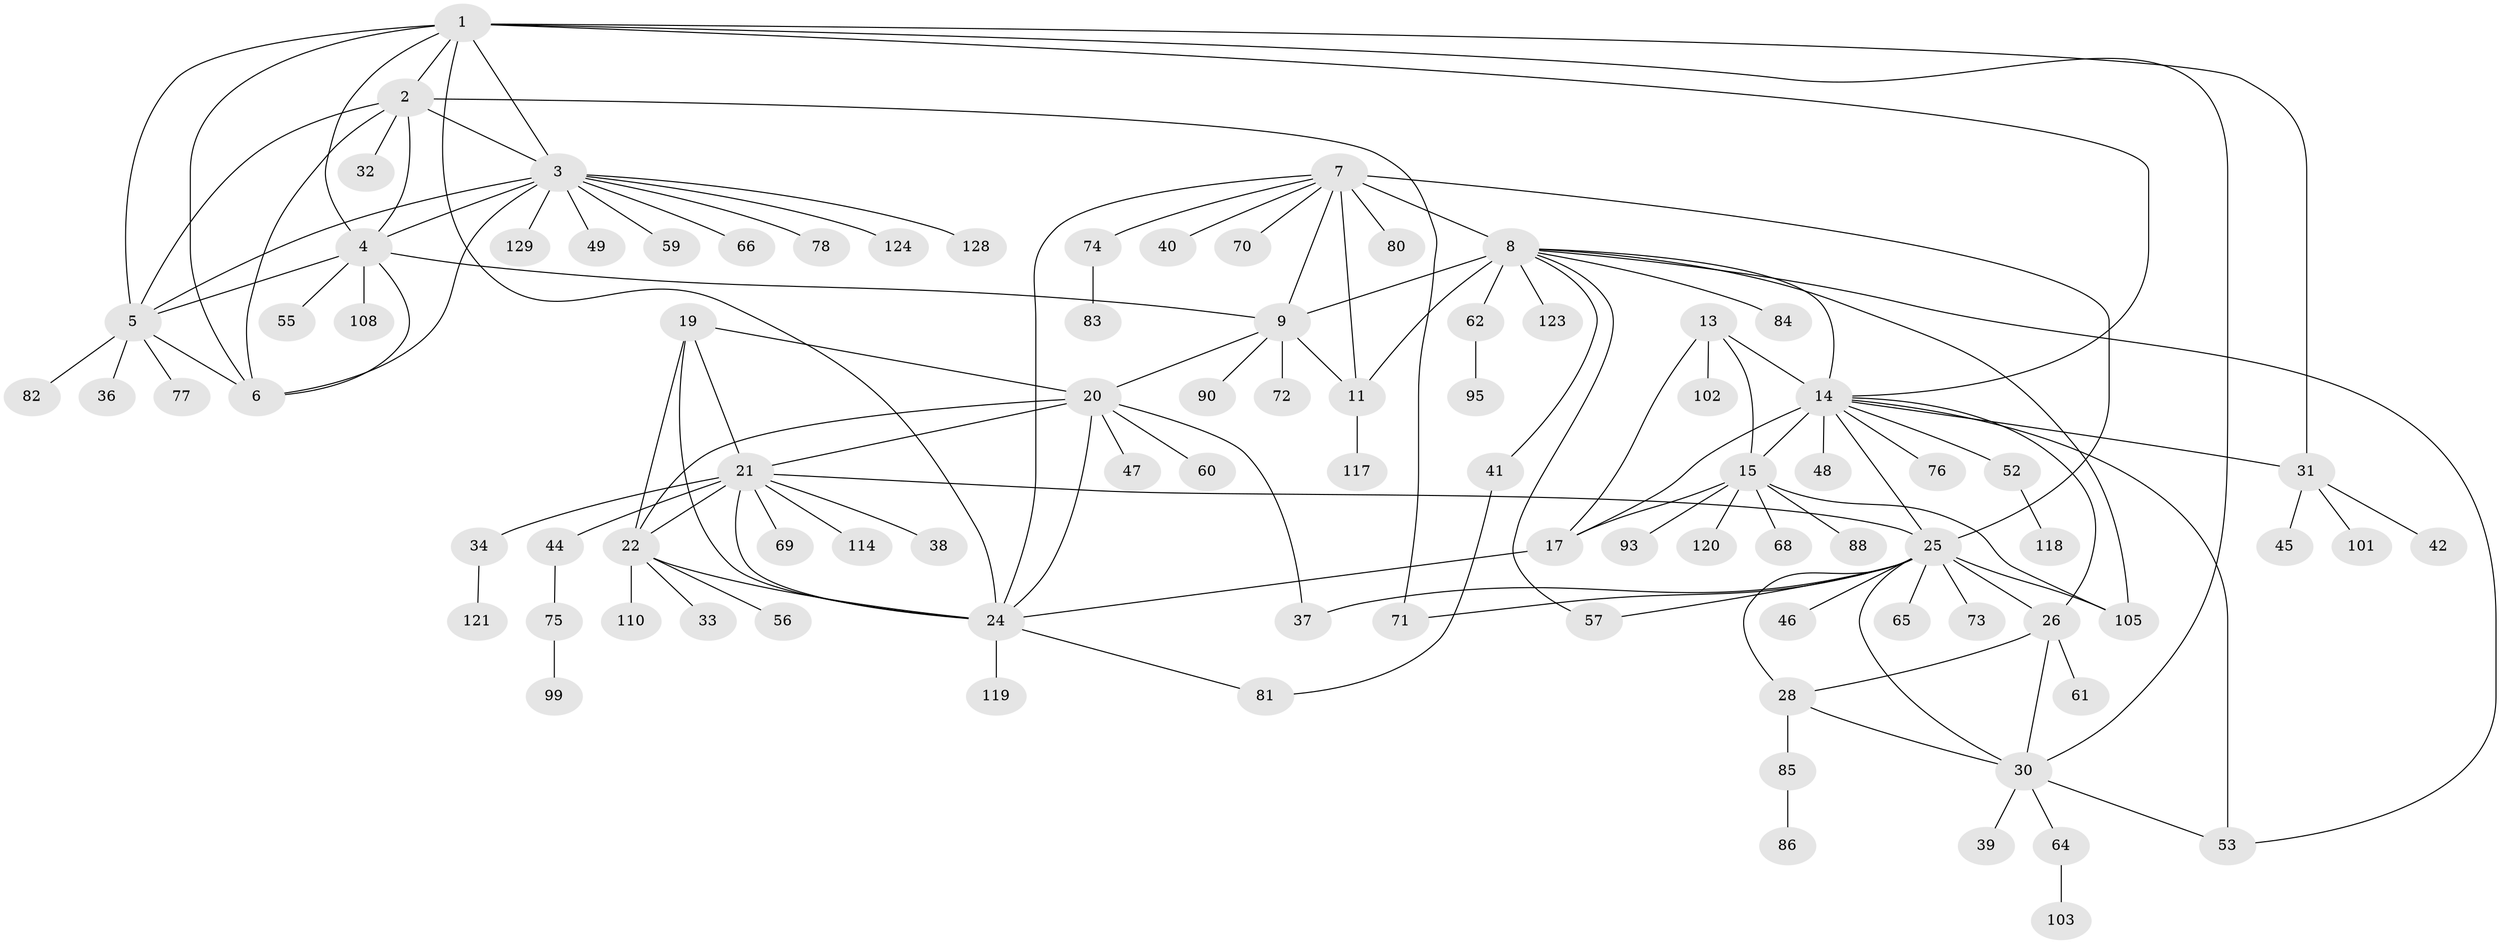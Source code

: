 // original degree distribution, {9: 0.04580152671755725, 7: 0.04580152671755725, 12: 0.015267175572519083, 8: 0.03816793893129771, 5: 0.022900763358778626, 11: 0.030534351145038167, 6: 0.022900763358778626, 10: 0.015267175572519083, 1: 0.5190839694656488, 3: 0.03816793893129771, 2: 0.20610687022900764}
// Generated by graph-tools (version 1.1) at 2025/19/03/04/25 18:19:57]
// undirected, 91 vertices, 132 edges
graph export_dot {
graph [start="1"]
  node [color=gray90,style=filled];
  1;
  2;
  3;
  4;
  5;
  6;
  7 [super="+12"];
  8 [super="+79+10"];
  9;
  11;
  13;
  14 [super="+111+16+50"];
  15;
  17 [super="+51"];
  19;
  20;
  21;
  22 [super="+23+127"];
  24;
  25 [super="+58+29+35+131"];
  26 [super="+27+63"];
  28 [super="+126+89"];
  30;
  31;
  32;
  33;
  34 [super="+67"];
  36 [super="+115"];
  37;
  38;
  39 [super="+107"];
  40;
  41 [super="+113"];
  42;
  44;
  45;
  46;
  47;
  48;
  49 [super="+112"];
  52;
  53;
  55;
  56;
  57;
  59;
  60;
  61;
  62;
  64;
  65;
  66;
  68;
  69;
  70;
  71;
  72;
  73;
  74;
  75;
  76;
  77;
  78;
  80;
  81;
  82;
  83;
  84;
  85;
  86;
  88;
  90 [super="+125"];
  93;
  95;
  99;
  101;
  102;
  103;
  105 [super="+109"];
  108;
  110;
  114;
  117;
  118;
  119;
  120;
  121;
  123;
  124;
  128;
  129;
  1 -- 2;
  1 -- 3;
  1 -- 4;
  1 -- 5;
  1 -- 6;
  1 -- 24;
  1 -- 30;
  1 -- 31;
  1 -- 14;
  2 -- 3;
  2 -- 4;
  2 -- 5;
  2 -- 6;
  2 -- 32;
  2 -- 71;
  3 -- 4;
  3 -- 5;
  3 -- 6;
  3 -- 49;
  3 -- 59;
  3 -- 66;
  3 -- 78;
  3 -- 124;
  3 -- 128;
  3 -- 129;
  4 -- 5;
  4 -- 6;
  4 -- 9;
  4 -- 55;
  4 -- 108;
  5 -- 6;
  5 -- 36;
  5 -- 77;
  5 -- 82;
  7 -- 8 [weight=4];
  7 -- 9 [weight=2];
  7 -- 11 [weight=2];
  7 -- 40;
  7 -- 70;
  7 -- 74;
  7 -- 80;
  7 -- 24;
  7 -- 25;
  8 -- 9 [weight=2];
  8 -- 11 [weight=2];
  8 -- 41;
  8 -- 57;
  8 -- 105;
  8 -- 123;
  8 -- 14;
  8 -- 84;
  8 -- 53;
  8 -- 62;
  9 -- 11;
  9 -- 20;
  9 -- 72;
  9 -- 90;
  11 -- 117;
  13 -- 14 [weight=3];
  13 -- 15;
  13 -- 17;
  13 -- 102;
  14 -- 15 [weight=3];
  14 -- 17 [weight=3];
  14 -- 31;
  14 -- 76;
  14 -- 48;
  14 -- 52;
  14 -- 53;
  14 -- 25;
  14 -- 26;
  15 -- 17;
  15 -- 68;
  15 -- 88;
  15 -- 93;
  15 -- 105;
  15 -- 120;
  17 -- 24;
  19 -- 20;
  19 -- 21;
  19 -- 22 [weight=2];
  19 -- 24;
  20 -- 21;
  20 -- 22 [weight=2];
  20 -- 24;
  20 -- 37;
  20 -- 47;
  20 -- 60;
  21 -- 22 [weight=2];
  21 -- 24;
  21 -- 34;
  21 -- 38;
  21 -- 44;
  21 -- 69;
  21 -- 114;
  21 -- 25;
  22 -- 24 [weight=2];
  22 -- 56;
  22 -- 33;
  22 -- 110;
  24 -- 81;
  24 -- 119;
  25 -- 26 [weight=4];
  25 -- 28 [weight=2];
  25 -- 30 [weight=2];
  25 -- 37;
  25 -- 46;
  25 -- 73;
  25 -- 105;
  25 -- 57;
  25 -- 65;
  25 -- 71;
  26 -- 28 [weight=2];
  26 -- 30 [weight=2];
  26 -- 61;
  28 -- 30;
  28 -- 85;
  30 -- 39;
  30 -- 53;
  30 -- 64;
  31 -- 42;
  31 -- 45;
  31 -- 101;
  34 -- 121;
  41 -- 81;
  44 -- 75;
  52 -- 118;
  62 -- 95;
  64 -- 103;
  74 -- 83;
  75 -- 99;
  85 -- 86;
}
